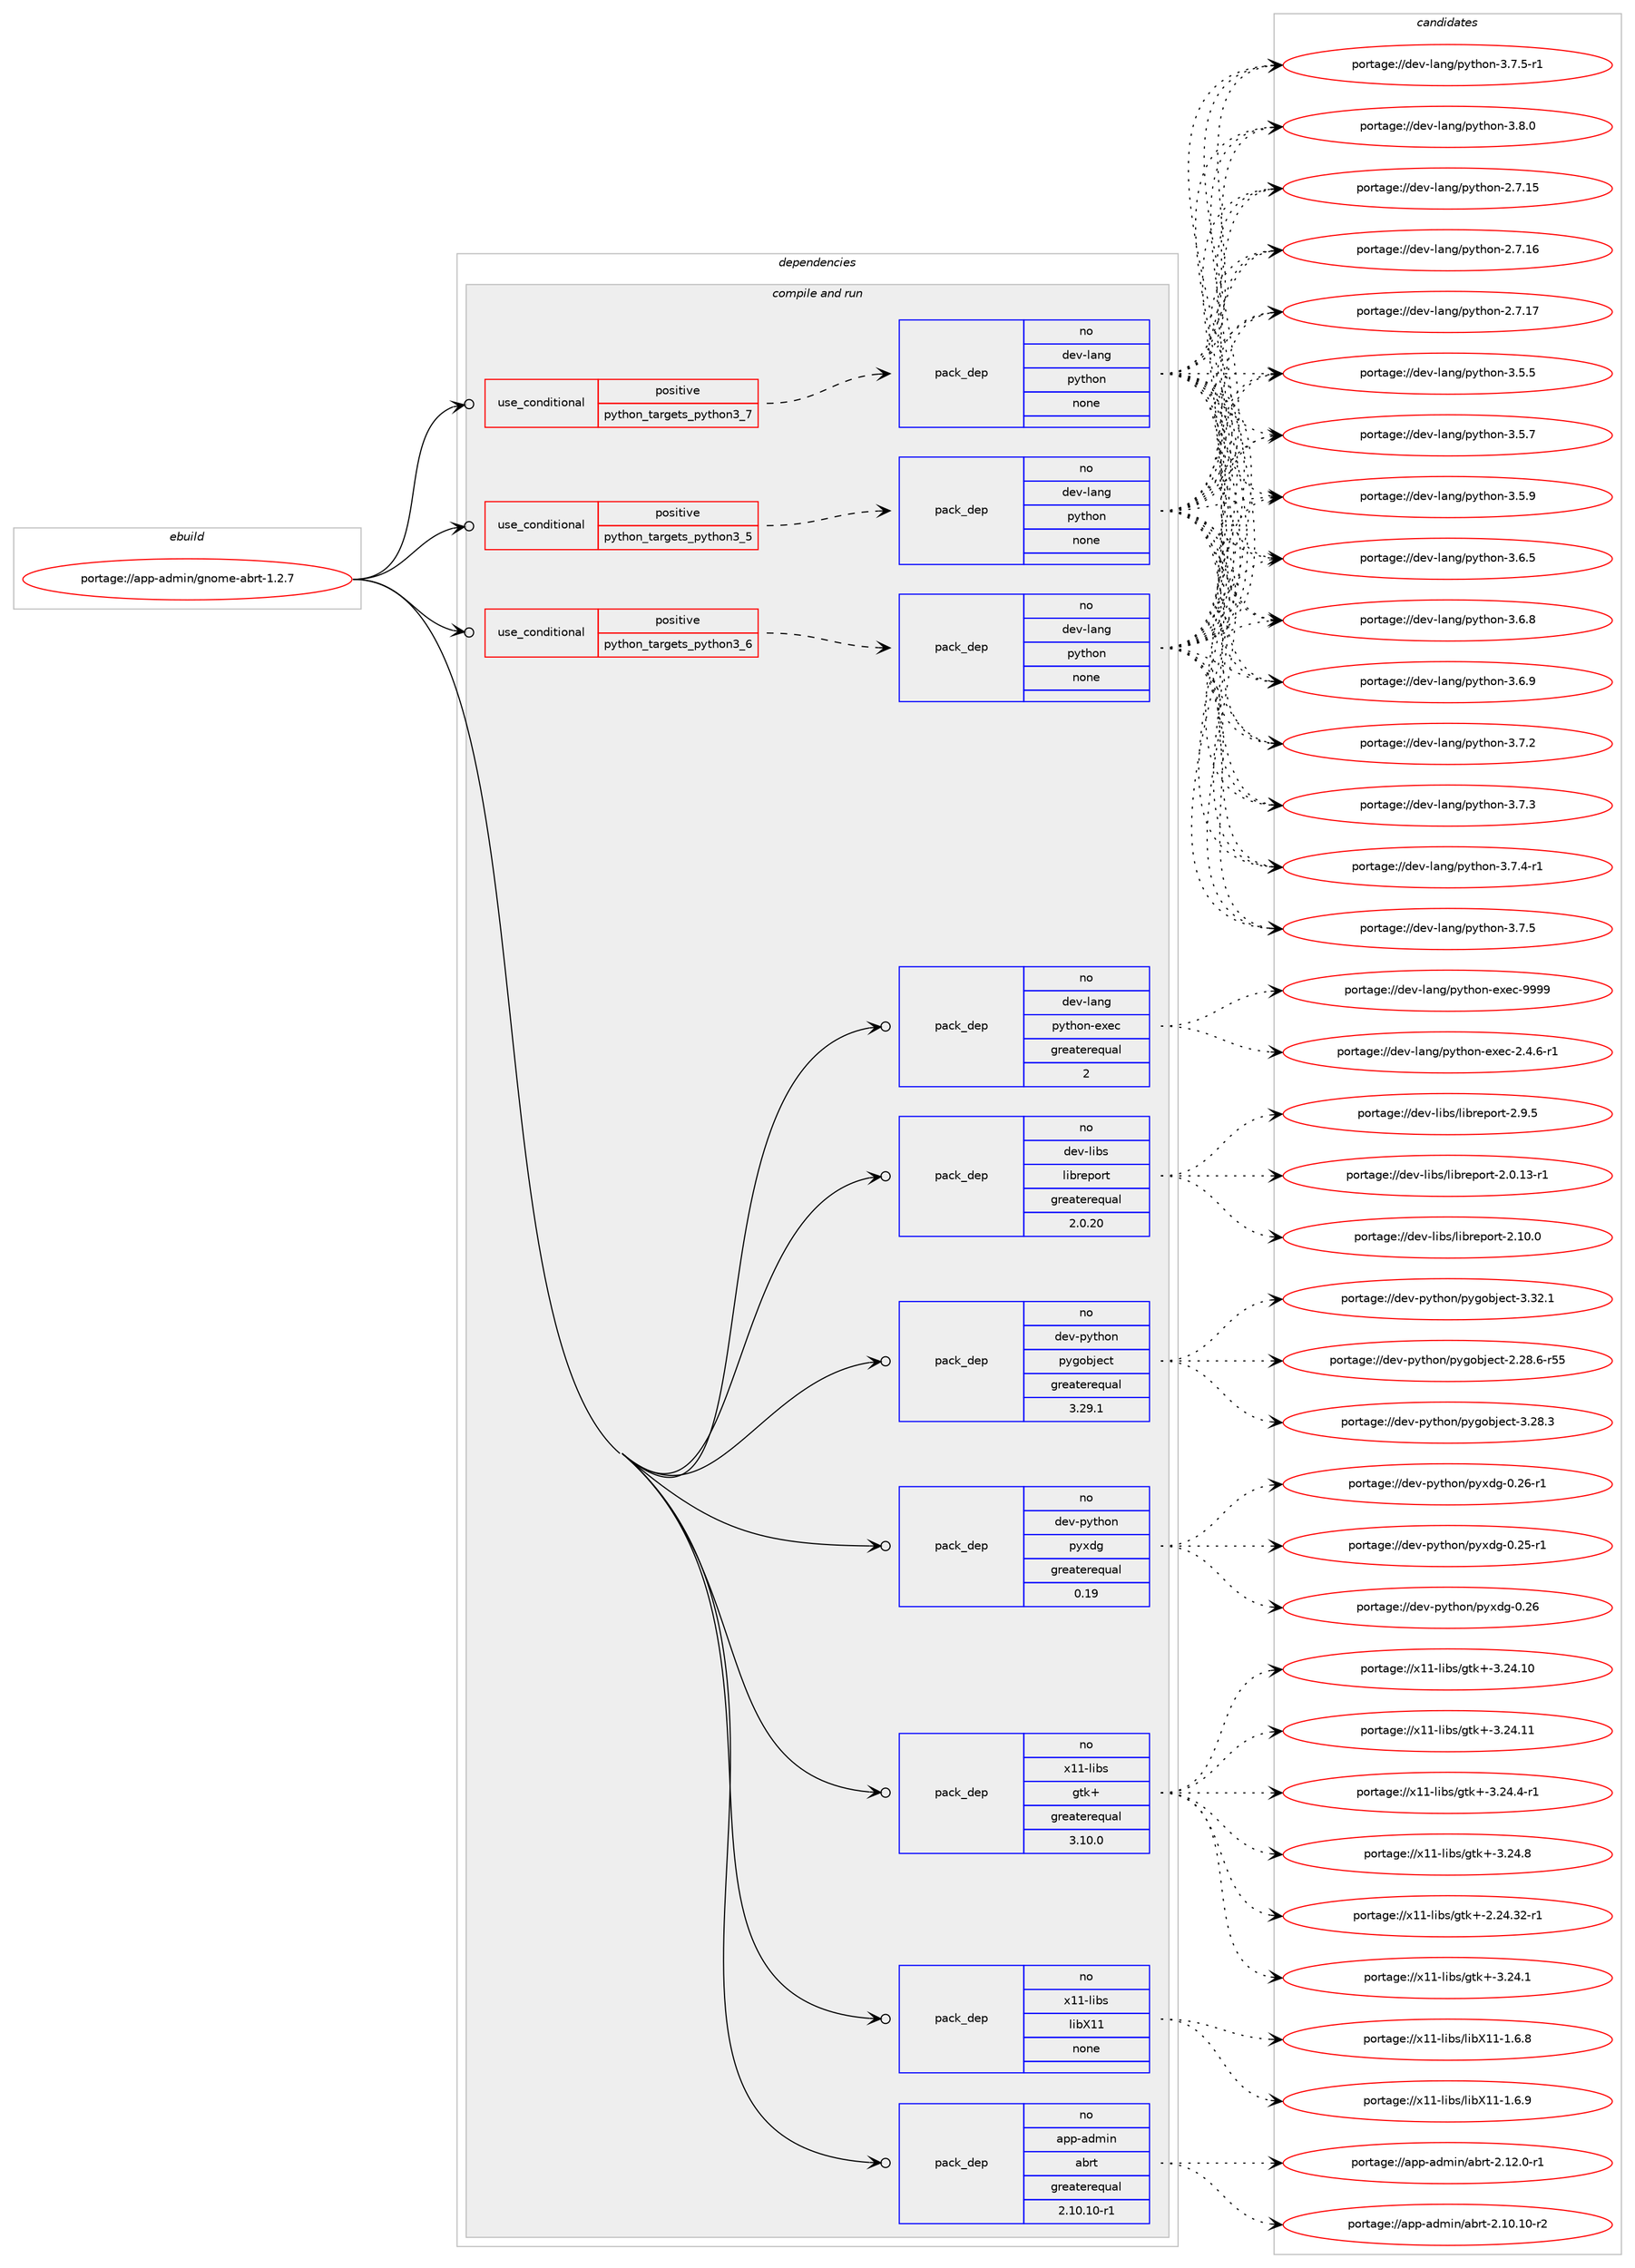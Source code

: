 digraph prolog {

# *************
# Graph options
# *************

newrank=true;
concentrate=true;
compound=true;
graph [rankdir=LR,fontname=Helvetica,fontsize=10,ranksep=1.5];#, ranksep=2.5, nodesep=0.2];
edge  [arrowhead=vee];
node  [fontname=Helvetica,fontsize=10];

# **********
# The ebuild
# **********

subgraph cluster_leftcol {
color=gray;
rank=same;
label=<<i>ebuild</i>>;
id [label="portage://app-admin/gnome-abrt-1.2.7", color=red, width=4, href="../app-admin/gnome-abrt-1.2.7.svg"];
}

# ****************
# The dependencies
# ****************

subgraph cluster_midcol {
color=gray;
label=<<i>dependencies</i>>;
subgraph cluster_compile {
fillcolor="#eeeeee";
style=filled;
label=<<i>compile</i>>;
}
subgraph cluster_compileandrun {
fillcolor="#eeeeee";
style=filled;
label=<<i>compile and run</i>>;
subgraph cond653 {
dependency3243 [label=<<TABLE BORDER="0" CELLBORDER="1" CELLSPACING="0" CELLPADDING="4"><TR><TD ROWSPAN="3" CELLPADDING="10">use_conditional</TD></TR><TR><TD>positive</TD></TR><TR><TD>python_targets_python3_5</TD></TR></TABLE>>, shape=none, color=red];
subgraph pack2527 {
dependency3244 [label=<<TABLE BORDER="0" CELLBORDER="1" CELLSPACING="0" CELLPADDING="4" WIDTH="220"><TR><TD ROWSPAN="6" CELLPADDING="30">pack_dep</TD></TR><TR><TD WIDTH="110">no</TD></TR><TR><TD>dev-lang</TD></TR><TR><TD>python</TD></TR><TR><TD>none</TD></TR><TR><TD></TD></TR></TABLE>>, shape=none, color=blue];
}
dependency3243:e -> dependency3244:w [weight=20,style="dashed",arrowhead="vee"];
}
id:e -> dependency3243:w [weight=20,style="solid",arrowhead="odotvee"];
subgraph cond654 {
dependency3245 [label=<<TABLE BORDER="0" CELLBORDER="1" CELLSPACING="0" CELLPADDING="4"><TR><TD ROWSPAN="3" CELLPADDING="10">use_conditional</TD></TR><TR><TD>positive</TD></TR><TR><TD>python_targets_python3_6</TD></TR></TABLE>>, shape=none, color=red];
subgraph pack2528 {
dependency3246 [label=<<TABLE BORDER="0" CELLBORDER="1" CELLSPACING="0" CELLPADDING="4" WIDTH="220"><TR><TD ROWSPAN="6" CELLPADDING="30">pack_dep</TD></TR><TR><TD WIDTH="110">no</TD></TR><TR><TD>dev-lang</TD></TR><TR><TD>python</TD></TR><TR><TD>none</TD></TR><TR><TD></TD></TR></TABLE>>, shape=none, color=blue];
}
dependency3245:e -> dependency3246:w [weight=20,style="dashed",arrowhead="vee"];
}
id:e -> dependency3245:w [weight=20,style="solid",arrowhead="odotvee"];
subgraph cond655 {
dependency3247 [label=<<TABLE BORDER="0" CELLBORDER="1" CELLSPACING="0" CELLPADDING="4"><TR><TD ROWSPAN="3" CELLPADDING="10">use_conditional</TD></TR><TR><TD>positive</TD></TR><TR><TD>python_targets_python3_7</TD></TR></TABLE>>, shape=none, color=red];
subgraph pack2529 {
dependency3248 [label=<<TABLE BORDER="0" CELLBORDER="1" CELLSPACING="0" CELLPADDING="4" WIDTH="220"><TR><TD ROWSPAN="6" CELLPADDING="30">pack_dep</TD></TR><TR><TD WIDTH="110">no</TD></TR><TR><TD>dev-lang</TD></TR><TR><TD>python</TD></TR><TR><TD>none</TD></TR><TR><TD></TD></TR></TABLE>>, shape=none, color=blue];
}
dependency3247:e -> dependency3248:w [weight=20,style="dashed",arrowhead="vee"];
}
id:e -> dependency3247:w [weight=20,style="solid",arrowhead="odotvee"];
subgraph pack2530 {
dependency3249 [label=<<TABLE BORDER="0" CELLBORDER="1" CELLSPACING="0" CELLPADDING="4" WIDTH="220"><TR><TD ROWSPAN="6" CELLPADDING="30">pack_dep</TD></TR><TR><TD WIDTH="110">no</TD></TR><TR><TD>app-admin</TD></TR><TR><TD>abrt</TD></TR><TR><TD>greaterequal</TD></TR><TR><TD>2.10.10-r1</TD></TR></TABLE>>, shape=none, color=blue];
}
id:e -> dependency3249:w [weight=20,style="solid",arrowhead="odotvee"];
subgraph pack2531 {
dependency3250 [label=<<TABLE BORDER="0" CELLBORDER="1" CELLSPACING="0" CELLPADDING="4" WIDTH="220"><TR><TD ROWSPAN="6" CELLPADDING="30">pack_dep</TD></TR><TR><TD WIDTH="110">no</TD></TR><TR><TD>dev-lang</TD></TR><TR><TD>python-exec</TD></TR><TR><TD>greaterequal</TD></TR><TR><TD>2</TD></TR></TABLE>>, shape=none, color=blue];
}
id:e -> dependency3250:w [weight=20,style="solid",arrowhead="odotvee"];
subgraph pack2532 {
dependency3251 [label=<<TABLE BORDER="0" CELLBORDER="1" CELLSPACING="0" CELLPADDING="4" WIDTH="220"><TR><TD ROWSPAN="6" CELLPADDING="30">pack_dep</TD></TR><TR><TD WIDTH="110">no</TD></TR><TR><TD>dev-libs</TD></TR><TR><TD>libreport</TD></TR><TR><TD>greaterequal</TD></TR><TR><TD>2.0.20</TD></TR></TABLE>>, shape=none, color=blue];
}
id:e -> dependency3251:w [weight=20,style="solid",arrowhead="odotvee"];
subgraph pack2533 {
dependency3252 [label=<<TABLE BORDER="0" CELLBORDER="1" CELLSPACING="0" CELLPADDING="4" WIDTH="220"><TR><TD ROWSPAN="6" CELLPADDING="30">pack_dep</TD></TR><TR><TD WIDTH="110">no</TD></TR><TR><TD>dev-python</TD></TR><TR><TD>pygobject</TD></TR><TR><TD>greaterequal</TD></TR><TR><TD>3.29.1</TD></TR></TABLE>>, shape=none, color=blue];
}
id:e -> dependency3252:w [weight=20,style="solid",arrowhead="odotvee"];
subgraph pack2534 {
dependency3253 [label=<<TABLE BORDER="0" CELLBORDER="1" CELLSPACING="0" CELLPADDING="4" WIDTH="220"><TR><TD ROWSPAN="6" CELLPADDING="30">pack_dep</TD></TR><TR><TD WIDTH="110">no</TD></TR><TR><TD>dev-python</TD></TR><TR><TD>pyxdg</TD></TR><TR><TD>greaterequal</TD></TR><TR><TD>0.19</TD></TR></TABLE>>, shape=none, color=blue];
}
id:e -> dependency3253:w [weight=20,style="solid",arrowhead="odotvee"];
subgraph pack2535 {
dependency3254 [label=<<TABLE BORDER="0" CELLBORDER="1" CELLSPACING="0" CELLPADDING="4" WIDTH="220"><TR><TD ROWSPAN="6" CELLPADDING="30">pack_dep</TD></TR><TR><TD WIDTH="110">no</TD></TR><TR><TD>x11-libs</TD></TR><TR><TD>gtk+</TD></TR><TR><TD>greaterequal</TD></TR><TR><TD>3.10.0</TD></TR></TABLE>>, shape=none, color=blue];
}
id:e -> dependency3254:w [weight=20,style="solid",arrowhead="odotvee"];
subgraph pack2536 {
dependency3255 [label=<<TABLE BORDER="0" CELLBORDER="1" CELLSPACING="0" CELLPADDING="4" WIDTH="220"><TR><TD ROWSPAN="6" CELLPADDING="30">pack_dep</TD></TR><TR><TD WIDTH="110">no</TD></TR><TR><TD>x11-libs</TD></TR><TR><TD>libX11</TD></TR><TR><TD>none</TD></TR><TR><TD></TD></TR></TABLE>>, shape=none, color=blue];
}
id:e -> dependency3255:w [weight=20,style="solid",arrowhead="odotvee"];
}
subgraph cluster_run {
fillcolor="#eeeeee";
style=filled;
label=<<i>run</i>>;
}
}

# **************
# The candidates
# **************

subgraph cluster_choices {
rank=same;
color=gray;
label=<<i>candidates</i>>;

subgraph choice2527 {
color=black;
nodesep=1;
choiceportage10010111845108971101034711212111610411111045504655464953 [label="portage://dev-lang/python-2.7.15", color=red, width=4,href="../dev-lang/python-2.7.15.svg"];
choiceportage10010111845108971101034711212111610411111045504655464954 [label="portage://dev-lang/python-2.7.16", color=red, width=4,href="../dev-lang/python-2.7.16.svg"];
choiceportage10010111845108971101034711212111610411111045504655464955 [label="portage://dev-lang/python-2.7.17", color=red, width=4,href="../dev-lang/python-2.7.17.svg"];
choiceportage100101118451089711010347112121116104111110455146534653 [label="portage://dev-lang/python-3.5.5", color=red, width=4,href="../dev-lang/python-3.5.5.svg"];
choiceportage100101118451089711010347112121116104111110455146534655 [label="portage://dev-lang/python-3.5.7", color=red, width=4,href="../dev-lang/python-3.5.7.svg"];
choiceportage100101118451089711010347112121116104111110455146534657 [label="portage://dev-lang/python-3.5.9", color=red, width=4,href="../dev-lang/python-3.5.9.svg"];
choiceportage100101118451089711010347112121116104111110455146544653 [label="portage://dev-lang/python-3.6.5", color=red, width=4,href="../dev-lang/python-3.6.5.svg"];
choiceportage100101118451089711010347112121116104111110455146544656 [label="portage://dev-lang/python-3.6.8", color=red, width=4,href="../dev-lang/python-3.6.8.svg"];
choiceportage100101118451089711010347112121116104111110455146544657 [label="portage://dev-lang/python-3.6.9", color=red, width=4,href="../dev-lang/python-3.6.9.svg"];
choiceportage100101118451089711010347112121116104111110455146554650 [label="portage://dev-lang/python-3.7.2", color=red, width=4,href="../dev-lang/python-3.7.2.svg"];
choiceportage100101118451089711010347112121116104111110455146554651 [label="portage://dev-lang/python-3.7.3", color=red, width=4,href="../dev-lang/python-3.7.3.svg"];
choiceportage1001011184510897110103471121211161041111104551465546524511449 [label="portage://dev-lang/python-3.7.4-r1", color=red, width=4,href="../dev-lang/python-3.7.4-r1.svg"];
choiceportage100101118451089711010347112121116104111110455146554653 [label="portage://dev-lang/python-3.7.5", color=red, width=4,href="../dev-lang/python-3.7.5.svg"];
choiceportage1001011184510897110103471121211161041111104551465546534511449 [label="portage://dev-lang/python-3.7.5-r1", color=red, width=4,href="../dev-lang/python-3.7.5-r1.svg"];
choiceportage100101118451089711010347112121116104111110455146564648 [label="portage://dev-lang/python-3.8.0", color=red, width=4,href="../dev-lang/python-3.8.0.svg"];
dependency3244:e -> choiceportage10010111845108971101034711212111610411111045504655464953:w [style=dotted,weight="100"];
dependency3244:e -> choiceportage10010111845108971101034711212111610411111045504655464954:w [style=dotted,weight="100"];
dependency3244:e -> choiceportage10010111845108971101034711212111610411111045504655464955:w [style=dotted,weight="100"];
dependency3244:e -> choiceportage100101118451089711010347112121116104111110455146534653:w [style=dotted,weight="100"];
dependency3244:e -> choiceportage100101118451089711010347112121116104111110455146534655:w [style=dotted,weight="100"];
dependency3244:e -> choiceportage100101118451089711010347112121116104111110455146534657:w [style=dotted,weight="100"];
dependency3244:e -> choiceportage100101118451089711010347112121116104111110455146544653:w [style=dotted,weight="100"];
dependency3244:e -> choiceportage100101118451089711010347112121116104111110455146544656:w [style=dotted,weight="100"];
dependency3244:e -> choiceportage100101118451089711010347112121116104111110455146544657:w [style=dotted,weight="100"];
dependency3244:e -> choiceportage100101118451089711010347112121116104111110455146554650:w [style=dotted,weight="100"];
dependency3244:e -> choiceportage100101118451089711010347112121116104111110455146554651:w [style=dotted,weight="100"];
dependency3244:e -> choiceportage1001011184510897110103471121211161041111104551465546524511449:w [style=dotted,weight="100"];
dependency3244:e -> choiceportage100101118451089711010347112121116104111110455146554653:w [style=dotted,weight="100"];
dependency3244:e -> choiceportage1001011184510897110103471121211161041111104551465546534511449:w [style=dotted,weight="100"];
dependency3244:e -> choiceportage100101118451089711010347112121116104111110455146564648:w [style=dotted,weight="100"];
}
subgraph choice2528 {
color=black;
nodesep=1;
choiceportage10010111845108971101034711212111610411111045504655464953 [label="portage://dev-lang/python-2.7.15", color=red, width=4,href="../dev-lang/python-2.7.15.svg"];
choiceportage10010111845108971101034711212111610411111045504655464954 [label="portage://dev-lang/python-2.7.16", color=red, width=4,href="../dev-lang/python-2.7.16.svg"];
choiceportage10010111845108971101034711212111610411111045504655464955 [label="portage://dev-lang/python-2.7.17", color=red, width=4,href="../dev-lang/python-2.7.17.svg"];
choiceportage100101118451089711010347112121116104111110455146534653 [label="portage://dev-lang/python-3.5.5", color=red, width=4,href="../dev-lang/python-3.5.5.svg"];
choiceportage100101118451089711010347112121116104111110455146534655 [label="portage://dev-lang/python-3.5.7", color=red, width=4,href="../dev-lang/python-3.5.7.svg"];
choiceportage100101118451089711010347112121116104111110455146534657 [label="portage://dev-lang/python-3.5.9", color=red, width=4,href="../dev-lang/python-3.5.9.svg"];
choiceportage100101118451089711010347112121116104111110455146544653 [label="portage://dev-lang/python-3.6.5", color=red, width=4,href="../dev-lang/python-3.6.5.svg"];
choiceportage100101118451089711010347112121116104111110455146544656 [label="portage://dev-lang/python-3.6.8", color=red, width=4,href="../dev-lang/python-3.6.8.svg"];
choiceportage100101118451089711010347112121116104111110455146544657 [label="portage://dev-lang/python-3.6.9", color=red, width=4,href="../dev-lang/python-3.6.9.svg"];
choiceportage100101118451089711010347112121116104111110455146554650 [label="portage://dev-lang/python-3.7.2", color=red, width=4,href="../dev-lang/python-3.7.2.svg"];
choiceportage100101118451089711010347112121116104111110455146554651 [label="portage://dev-lang/python-3.7.3", color=red, width=4,href="../dev-lang/python-3.7.3.svg"];
choiceportage1001011184510897110103471121211161041111104551465546524511449 [label="portage://dev-lang/python-3.7.4-r1", color=red, width=4,href="../dev-lang/python-3.7.4-r1.svg"];
choiceportage100101118451089711010347112121116104111110455146554653 [label="portage://dev-lang/python-3.7.5", color=red, width=4,href="../dev-lang/python-3.7.5.svg"];
choiceportage1001011184510897110103471121211161041111104551465546534511449 [label="portage://dev-lang/python-3.7.5-r1", color=red, width=4,href="../dev-lang/python-3.7.5-r1.svg"];
choiceportage100101118451089711010347112121116104111110455146564648 [label="portage://dev-lang/python-3.8.0", color=red, width=4,href="../dev-lang/python-3.8.0.svg"];
dependency3246:e -> choiceportage10010111845108971101034711212111610411111045504655464953:w [style=dotted,weight="100"];
dependency3246:e -> choiceportage10010111845108971101034711212111610411111045504655464954:w [style=dotted,weight="100"];
dependency3246:e -> choiceportage10010111845108971101034711212111610411111045504655464955:w [style=dotted,weight="100"];
dependency3246:e -> choiceportage100101118451089711010347112121116104111110455146534653:w [style=dotted,weight="100"];
dependency3246:e -> choiceportage100101118451089711010347112121116104111110455146534655:w [style=dotted,weight="100"];
dependency3246:e -> choiceportage100101118451089711010347112121116104111110455146534657:w [style=dotted,weight="100"];
dependency3246:e -> choiceportage100101118451089711010347112121116104111110455146544653:w [style=dotted,weight="100"];
dependency3246:e -> choiceportage100101118451089711010347112121116104111110455146544656:w [style=dotted,weight="100"];
dependency3246:e -> choiceportage100101118451089711010347112121116104111110455146544657:w [style=dotted,weight="100"];
dependency3246:e -> choiceportage100101118451089711010347112121116104111110455146554650:w [style=dotted,weight="100"];
dependency3246:e -> choiceportage100101118451089711010347112121116104111110455146554651:w [style=dotted,weight="100"];
dependency3246:e -> choiceportage1001011184510897110103471121211161041111104551465546524511449:w [style=dotted,weight="100"];
dependency3246:e -> choiceportage100101118451089711010347112121116104111110455146554653:w [style=dotted,weight="100"];
dependency3246:e -> choiceportage1001011184510897110103471121211161041111104551465546534511449:w [style=dotted,weight="100"];
dependency3246:e -> choiceportage100101118451089711010347112121116104111110455146564648:w [style=dotted,weight="100"];
}
subgraph choice2529 {
color=black;
nodesep=1;
choiceportage10010111845108971101034711212111610411111045504655464953 [label="portage://dev-lang/python-2.7.15", color=red, width=4,href="../dev-lang/python-2.7.15.svg"];
choiceportage10010111845108971101034711212111610411111045504655464954 [label="portage://dev-lang/python-2.7.16", color=red, width=4,href="../dev-lang/python-2.7.16.svg"];
choiceportage10010111845108971101034711212111610411111045504655464955 [label="portage://dev-lang/python-2.7.17", color=red, width=4,href="../dev-lang/python-2.7.17.svg"];
choiceportage100101118451089711010347112121116104111110455146534653 [label="portage://dev-lang/python-3.5.5", color=red, width=4,href="../dev-lang/python-3.5.5.svg"];
choiceportage100101118451089711010347112121116104111110455146534655 [label="portage://dev-lang/python-3.5.7", color=red, width=4,href="../dev-lang/python-3.5.7.svg"];
choiceportage100101118451089711010347112121116104111110455146534657 [label="portage://dev-lang/python-3.5.9", color=red, width=4,href="../dev-lang/python-3.5.9.svg"];
choiceportage100101118451089711010347112121116104111110455146544653 [label="portage://dev-lang/python-3.6.5", color=red, width=4,href="../dev-lang/python-3.6.5.svg"];
choiceportage100101118451089711010347112121116104111110455146544656 [label="portage://dev-lang/python-3.6.8", color=red, width=4,href="../dev-lang/python-3.6.8.svg"];
choiceportage100101118451089711010347112121116104111110455146544657 [label="portage://dev-lang/python-3.6.9", color=red, width=4,href="../dev-lang/python-3.6.9.svg"];
choiceportage100101118451089711010347112121116104111110455146554650 [label="portage://dev-lang/python-3.7.2", color=red, width=4,href="../dev-lang/python-3.7.2.svg"];
choiceportage100101118451089711010347112121116104111110455146554651 [label="portage://dev-lang/python-3.7.3", color=red, width=4,href="../dev-lang/python-3.7.3.svg"];
choiceportage1001011184510897110103471121211161041111104551465546524511449 [label="portage://dev-lang/python-3.7.4-r1", color=red, width=4,href="../dev-lang/python-3.7.4-r1.svg"];
choiceportage100101118451089711010347112121116104111110455146554653 [label="portage://dev-lang/python-3.7.5", color=red, width=4,href="../dev-lang/python-3.7.5.svg"];
choiceportage1001011184510897110103471121211161041111104551465546534511449 [label="portage://dev-lang/python-3.7.5-r1", color=red, width=4,href="../dev-lang/python-3.7.5-r1.svg"];
choiceportage100101118451089711010347112121116104111110455146564648 [label="portage://dev-lang/python-3.8.0", color=red, width=4,href="../dev-lang/python-3.8.0.svg"];
dependency3248:e -> choiceportage10010111845108971101034711212111610411111045504655464953:w [style=dotted,weight="100"];
dependency3248:e -> choiceportage10010111845108971101034711212111610411111045504655464954:w [style=dotted,weight="100"];
dependency3248:e -> choiceportage10010111845108971101034711212111610411111045504655464955:w [style=dotted,weight="100"];
dependency3248:e -> choiceportage100101118451089711010347112121116104111110455146534653:w [style=dotted,weight="100"];
dependency3248:e -> choiceportage100101118451089711010347112121116104111110455146534655:w [style=dotted,weight="100"];
dependency3248:e -> choiceportage100101118451089711010347112121116104111110455146534657:w [style=dotted,weight="100"];
dependency3248:e -> choiceportage100101118451089711010347112121116104111110455146544653:w [style=dotted,weight="100"];
dependency3248:e -> choiceportage100101118451089711010347112121116104111110455146544656:w [style=dotted,weight="100"];
dependency3248:e -> choiceportage100101118451089711010347112121116104111110455146544657:w [style=dotted,weight="100"];
dependency3248:e -> choiceportage100101118451089711010347112121116104111110455146554650:w [style=dotted,weight="100"];
dependency3248:e -> choiceportage100101118451089711010347112121116104111110455146554651:w [style=dotted,weight="100"];
dependency3248:e -> choiceportage1001011184510897110103471121211161041111104551465546524511449:w [style=dotted,weight="100"];
dependency3248:e -> choiceportage100101118451089711010347112121116104111110455146554653:w [style=dotted,weight="100"];
dependency3248:e -> choiceportage1001011184510897110103471121211161041111104551465546534511449:w [style=dotted,weight="100"];
dependency3248:e -> choiceportage100101118451089711010347112121116104111110455146564648:w [style=dotted,weight="100"];
}
subgraph choice2530 {
color=black;
nodesep=1;
choiceportage97112112459710010910511047979811411645504649484649484511450 [label="portage://app-admin/abrt-2.10.10-r2", color=red, width=4,href="../app-admin/abrt-2.10.10-r2.svg"];
choiceportage971121124597100109105110479798114116455046495046484511449 [label="portage://app-admin/abrt-2.12.0-r1", color=red, width=4,href="../app-admin/abrt-2.12.0-r1.svg"];
dependency3249:e -> choiceportage97112112459710010910511047979811411645504649484649484511450:w [style=dotted,weight="100"];
dependency3249:e -> choiceportage971121124597100109105110479798114116455046495046484511449:w [style=dotted,weight="100"];
}
subgraph choice2531 {
color=black;
nodesep=1;
choiceportage10010111845108971101034711212111610411111045101120101994550465246544511449 [label="portage://dev-lang/python-exec-2.4.6-r1", color=red, width=4,href="../dev-lang/python-exec-2.4.6-r1.svg"];
choiceportage10010111845108971101034711212111610411111045101120101994557575757 [label="portage://dev-lang/python-exec-9999", color=red, width=4,href="../dev-lang/python-exec-9999.svg"];
dependency3250:e -> choiceportage10010111845108971101034711212111610411111045101120101994550465246544511449:w [style=dotted,weight="100"];
dependency3250:e -> choiceportage10010111845108971101034711212111610411111045101120101994557575757:w [style=dotted,weight="100"];
}
subgraph choice2532 {
color=black;
nodesep=1;
choiceportage10010111845108105981154710810598114101112111114116455046484649514511449 [label="portage://dev-libs/libreport-2.0.13-r1", color=red, width=4,href="../dev-libs/libreport-2.0.13-r1.svg"];
choiceportage1001011184510810598115471081059811410111211111411645504649484648 [label="portage://dev-libs/libreport-2.10.0", color=red, width=4,href="../dev-libs/libreport-2.10.0.svg"];
choiceportage10010111845108105981154710810598114101112111114116455046574653 [label="portage://dev-libs/libreport-2.9.5", color=red, width=4,href="../dev-libs/libreport-2.9.5.svg"];
dependency3251:e -> choiceportage10010111845108105981154710810598114101112111114116455046484649514511449:w [style=dotted,weight="100"];
dependency3251:e -> choiceportage1001011184510810598115471081059811410111211111411645504649484648:w [style=dotted,weight="100"];
dependency3251:e -> choiceportage10010111845108105981154710810598114101112111114116455046574653:w [style=dotted,weight="100"];
}
subgraph choice2533 {
color=black;
nodesep=1;
choiceportage1001011184511212111610411111047112121103111981061019911645504650564654451145353 [label="portage://dev-python/pygobject-2.28.6-r55", color=red, width=4,href="../dev-python/pygobject-2.28.6-r55.svg"];
choiceportage1001011184511212111610411111047112121103111981061019911645514650564651 [label="portage://dev-python/pygobject-3.28.3", color=red, width=4,href="../dev-python/pygobject-3.28.3.svg"];
choiceportage1001011184511212111610411111047112121103111981061019911645514651504649 [label="portage://dev-python/pygobject-3.32.1", color=red, width=4,href="../dev-python/pygobject-3.32.1.svg"];
dependency3252:e -> choiceportage1001011184511212111610411111047112121103111981061019911645504650564654451145353:w [style=dotted,weight="100"];
dependency3252:e -> choiceportage1001011184511212111610411111047112121103111981061019911645514650564651:w [style=dotted,weight="100"];
dependency3252:e -> choiceportage1001011184511212111610411111047112121103111981061019911645514651504649:w [style=dotted,weight="100"];
}
subgraph choice2534 {
color=black;
nodesep=1;
choiceportage100101118451121211161041111104711212112010010345484650534511449 [label="portage://dev-python/pyxdg-0.25-r1", color=red, width=4,href="../dev-python/pyxdg-0.25-r1.svg"];
choiceportage10010111845112121116104111110471121211201001034548465054 [label="portage://dev-python/pyxdg-0.26", color=red, width=4,href="../dev-python/pyxdg-0.26.svg"];
choiceportage100101118451121211161041111104711212112010010345484650544511449 [label="portage://dev-python/pyxdg-0.26-r1", color=red, width=4,href="../dev-python/pyxdg-0.26-r1.svg"];
dependency3253:e -> choiceportage100101118451121211161041111104711212112010010345484650534511449:w [style=dotted,weight="100"];
dependency3253:e -> choiceportage10010111845112121116104111110471121211201001034548465054:w [style=dotted,weight="100"];
dependency3253:e -> choiceportage100101118451121211161041111104711212112010010345484650544511449:w [style=dotted,weight="100"];
}
subgraph choice2535 {
color=black;
nodesep=1;
choiceportage12049494510810598115471031161074345504650524651504511449 [label="portage://x11-libs/gtk+-2.24.32-r1", color=red, width=4,href="../x11-libs/gtk+-2.24.32-r1.svg"];
choiceportage12049494510810598115471031161074345514650524649 [label="portage://x11-libs/gtk+-3.24.1", color=red, width=4,href="../x11-libs/gtk+-3.24.1.svg"];
choiceportage1204949451081059811547103116107434551465052464948 [label="portage://x11-libs/gtk+-3.24.10", color=red, width=4,href="../x11-libs/gtk+-3.24.10.svg"];
choiceportage1204949451081059811547103116107434551465052464949 [label="portage://x11-libs/gtk+-3.24.11", color=red, width=4,href="../x11-libs/gtk+-3.24.11.svg"];
choiceportage120494945108105981154710311610743455146505246524511449 [label="portage://x11-libs/gtk+-3.24.4-r1", color=red, width=4,href="../x11-libs/gtk+-3.24.4-r1.svg"];
choiceportage12049494510810598115471031161074345514650524656 [label="portage://x11-libs/gtk+-3.24.8", color=red, width=4,href="../x11-libs/gtk+-3.24.8.svg"];
dependency3254:e -> choiceportage12049494510810598115471031161074345504650524651504511449:w [style=dotted,weight="100"];
dependency3254:e -> choiceportage12049494510810598115471031161074345514650524649:w [style=dotted,weight="100"];
dependency3254:e -> choiceportage1204949451081059811547103116107434551465052464948:w [style=dotted,weight="100"];
dependency3254:e -> choiceportage1204949451081059811547103116107434551465052464949:w [style=dotted,weight="100"];
dependency3254:e -> choiceportage120494945108105981154710311610743455146505246524511449:w [style=dotted,weight="100"];
dependency3254:e -> choiceportage12049494510810598115471031161074345514650524656:w [style=dotted,weight="100"];
}
subgraph choice2536 {
color=black;
nodesep=1;
choiceportage120494945108105981154710810598884949454946544656 [label="portage://x11-libs/libX11-1.6.8", color=red, width=4,href="../x11-libs/libX11-1.6.8.svg"];
choiceportage120494945108105981154710810598884949454946544657 [label="portage://x11-libs/libX11-1.6.9", color=red, width=4,href="../x11-libs/libX11-1.6.9.svg"];
dependency3255:e -> choiceportage120494945108105981154710810598884949454946544656:w [style=dotted,weight="100"];
dependency3255:e -> choiceportage120494945108105981154710810598884949454946544657:w [style=dotted,weight="100"];
}
}

}
